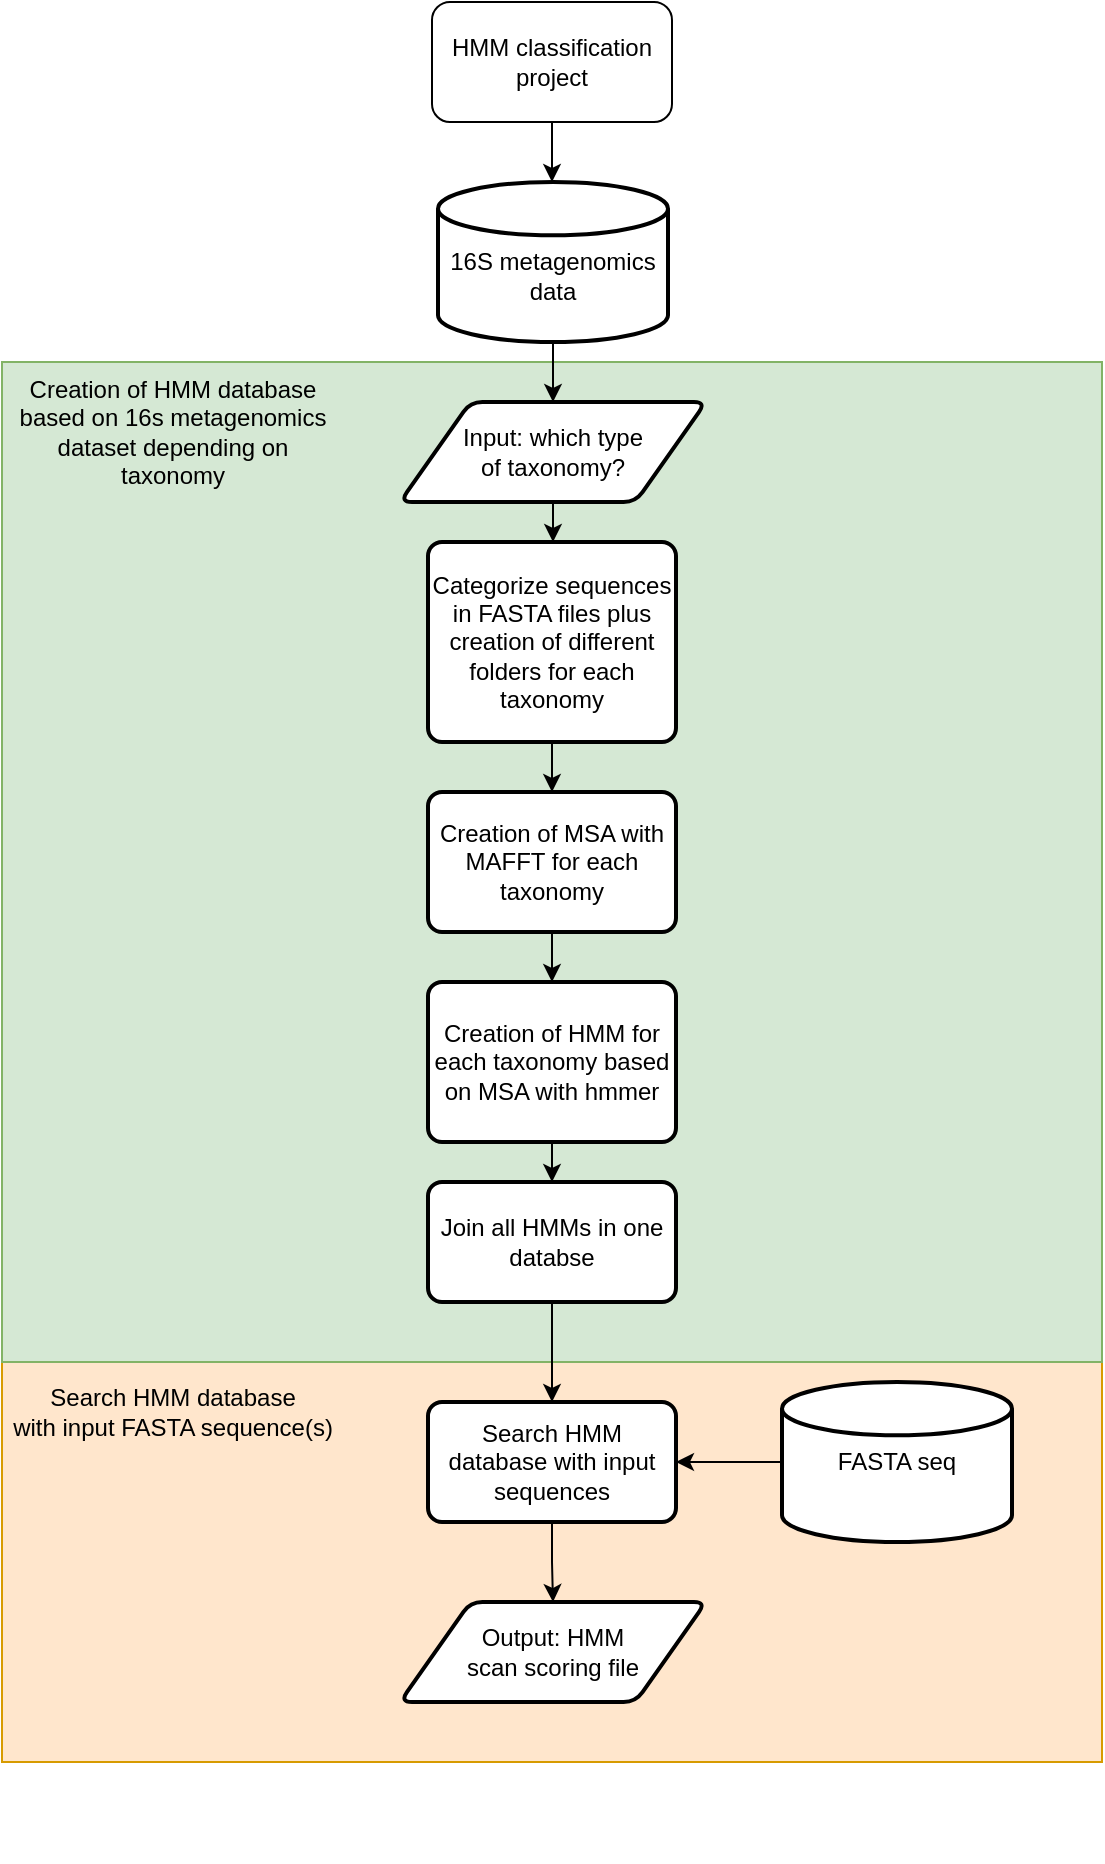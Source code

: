 <mxfile version="14.2.5" type="github">
  <diagram id="YrQtCIB9WY0VPeefakp5" name="Page-1">
    <mxGraphModel dx="794" dy="745" grid="1" gridSize="10" guides="1" tooltips="1" connect="1" arrows="1" fold="1" page="1" pageScale="1" pageWidth="850" pageHeight="1100" math="0" shadow="0">
      <root>
        <mxCell id="0" />
        <mxCell id="1" parent="0" />
        <mxCell id="qog2KytuiRXc1zQqH7vf-1" value="" style="group" vertex="1" connectable="0" parent="1">
          <mxGeometry x="150" y="200" width="550" height="750" as="geometry" />
        </mxCell>
        <mxCell id="qog2KytuiRXc1zQqH7vf-12" value="" style="rounded=0;whiteSpace=wrap;html=1;fillColor=#ffe6cc;strokeColor=#d79b00;" vertex="1" parent="qog2KytuiRXc1zQqH7vf-1">
          <mxGeometry y="500" width="550" height="200" as="geometry" />
        </mxCell>
        <mxCell id="odqDiH8ID8U5DAO7GO7i-6" value="" style="group;fillColor=#d5e8d4;strokeColor=#82b366;" parent="qog2KytuiRXc1zQqH7vf-1" vertex="1" connectable="0">
          <mxGeometry width="550" height="500" as="geometry" />
        </mxCell>
        <mxCell id="odqDiH8ID8U5DAO7GO7i-4" value="&lt;div&gt;Creation of HMM database &lt;br&gt;&lt;/div&gt;&lt;div&gt;based on 16s metagenomics &lt;br&gt;&lt;/div&gt;&lt;div&gt;dataset depending on &lt;br&gt;&lt;/div&gt;&lt;div&gt;taxonomy&lt;br&gt;&lt;/div&gt;" style="text;html=1;align=center;verticalAlign=middle;resizable=0;points=[];autosize=1;" parent="qog2KytuiRXc1zQqH7vf-1" vertex="1">
          <mxGeometry y="5.091" width="170" height="60" as="geometry" />
        </mxCell>
        <mxCell id="odqDiH8ID8U5DAO7GO7i-14" value="Categorize sequences in FASTA files plus creation of different folders for each taxonomy " style="rounded=1;whiteSpace=wrap;html=1;absoluteArcSize=1;arcSize=14;strokeWidth=2;" parent="qog2KytuiRXc1zQqH7vf-1" vertex="1">
          <mxGeometry x="213" y="90" width="124" height="100" as="geometry" />
        </mxCell>
        <mxCell id="odqDiH8ID8U5DAO7GO7i-17" value="Creation of MSA with MAFFT for each taxonomy" style="rounded=1;whiteSpace=wrap;html=1;absoluteArcSize=1;arcSize=14;strokeWidth=2;" parent="qog2KytuiRXc1zQqH7vf-1" vertex="1">
          <mxGeometry x="213" y="215" width="124" height="70" as="geometry" />
        </mxCell>
        <mxCell id="odqDiH8ID8U5DAO7GO7i-18" style="edgeStyle=orthogonalEdgeStyle;rounded=0;orthogonalLoop=1;jettySize=auto;html=1;" parent="qog2KytuiRXc1zQqH7vf-1" source="odqDiH8ID8U5DAO7GO7i-14" target="odqDiH8ID8U5DAO7GO7i-17" edge="1">
          <mxGeometry relative="1" as="geometry" />
        </mxCell>
        <mxCell id="odqDiH8ID8U5DAO7GO7i-19" value="Creation of HMM for each taxonomy based on MSA with hmmer" style="rounded=1;whiteSpace=wrap;html=1;absoluteArcSize=1;arcSize=14;strokeWidth=2;" parent="qog2KytuiRXc1zQqH7vf-1" vertex="1">
          <mxGeometry x="213" y="310" width="124" height="80" as="geometry" />
        </mxCell>
        <mxCell id="odqDiH8ID8U5DAO7GO7i-20" style="edgeStyle=orthogonalEdgeStyle;rounded=0;orthogonalLoop=1;jettySize=auto;html=1;exitX=0.5;exitY=1;exitDx=0;exitDy=0;entryX=0.5;entryY=0;entryDx=0;entryDy=0;" parent="qog2KytuiRXc1zQqH7vf-1" source="odqDiH8ID8U5DAO7GO7i-17" target="odqDiH8ID8U5DAO7GO7i-19" edge="1">
          <mxGeometry relative="1" as="geometry" />
        </mxCell>
        <mxCell id="qog2KytuiRXc1zQqH7vf-14" style="edgeStyle=orthogonalEdgeStyle;rounded=0;orthogonalLoop=1;jettySize=auto;html=1;exitX=0.5;exitY=1;exitDx=0;exitDy=0;" edge="1" parent="qog2KytuiRXc1zQqH7vf-1" source="odqDiH8ID8U5DAO7GO7i-21" target="qog2KytuiRXc1zQqH7vf-13">
          <mxGeometry relative="1" as="geometry" />
        </mxCell>
        <mxCell id="odqDiH8ID8U5DAO7GO7i-21" value="Join all HMMs in one databse" style="rounded=1;whiteSpace=wrap;html=1;absoluteArcSize=1;arcSize=14;strokeWidth=2;" parent="qog2KytuiRXc1zQqH7vf-1" vertex="1">
          <mxGeometry x="213" y="410" width="124" height="60" as="geometry" />
        </mxCell>
        <mxCell id="odqDiH8ID8U5DAO7GO7i-22" style="edgeStyle=orthogonalEdgeStyle;rounded=0;orthogonalLoop=1;jettySize=auto;html=1;exitX=0.5;exitY=1;exitDx=0;exitDy=0;" parent="qog2KytuiRXc1zQqH7vf-1" source="odqDiH8ID8U5DAO7GO7i-19" target="odqDiH8ID8U5DAO7GO7i-21" edge="1">
          <mxGeometry relative="1" as="geometry" />
        </mxCell>
        <mxCell id="qog2KytuiRXc1zQqH7vf-13" value="Search HMM database with input sequences" style="rounded=1;whiteSpace=wrap;html=1;absoluteArcSize=1;arcSize=14;strokeWidth=2;" vertex="1" parent="qog2KytuiRXc1zQqH7vf-1">
          <mxGeometry x="213" y="520" width="124" height="60" as="geometry" />
        </mxCell>
        <mxCell id="qog2KytuiRXc1zQqH7vf-16" style="edgeStyle=orthogonalEdgeStyle;rounded=0;orthogonalLoop=1;jettySize=auto;html=1;" edge="1" parent="qog2KytuiRXc1zQqH7vf-1" source="qog2KytuiRXc1zQqH7vf-15" target="qog2KytuiRXc1zQqH7vf-13">
          <mxGeometry relative="1" as="geometry" />
        </mxCell>
        <mxCell id="qog2KytuiRXc1zQqH7vf-15" value="FASTA seq" style="strokeWidth=2;html=1;shape=mxgraph.flowchart.database;whiteSpace=wrap;" vertex="1" parent="qog2KytuiRXc1zQqH7vf-1">
          <mxGeometry x="390" y="510" width="115" height="80" as="geometry" />
        </mxCell>
        <mxCell id="qog2KytuiRXc1zQqH7vf-19" value="&lt;div&gt;Search HMM database &lt;br&gt;&lt;/div&gt;&lt;div&gt;with input FASTA sequence(s)&lt;br&gt;&lt;/div&gt;" style="text;html=1;align=center;verticalAlign=middle;resizable=0;points=[];autosize=1;" vertex="1" parent="qog2KytuiRXc1zQqH7vf-1">
          <mxGeometry y="510" width="170" height="30" as="geometry" />
        </mxCell>
        <mxCell id="qog2KytuiRXc1zQqH7vf-17" value="&lt;div&gt;Output: HMM &lt;br&gt;&lt;/div&gt;&lt;div&gt;scan scoring file&lt;/div&gt;" style="shape=parallelogram;html=1;strokeWidth=2;perimeter=parallelogramPerimeter;whiteSpace=wrap;rounded=1;arcSize=12;size=0.23;" vertex="1" parent="qog2KytuiRXc1zQqH7vf-1">
          <mxGeometry x="199" y="620" width="153" height="50" as="geometry" />
        </mxCell>
        <mxCell id="qog2KytuiRXc1zQqH7vf-18" style="edgeStyle=orthogonalEdgeStyle;rounded=0;orthogonalLoop=1;jettySize=auto;html=1;" edge="1" parent="qog2KytuiRXc1zQqH7vf-1" source="qog2KytuiRXc1zQqH7vf-13" target="qog2KytuiRXc1zQqH7vf-17">
          <mxGeometry relative="1" as="geometry" />
        </mxCell>
        <mxCell id="odqDiH8ID8U5DAO7GO7i-7" style="edgeStyle=orthogonalEdgeStyle;rounded=0;orthogonalLoop=1;jettySize=auto;html=1;exitX=0.5;exitY=1;exitDx=0;exitDy=0;" parent="1" source="odqDiH8ID8U5DAO7GO7i-1" edge="1">
          <mxGeometry relative="1" as="geometry">
            <mxPoint x="425" y="110" as="targetPoint" />
          </mxGeometry>
        </mxCell>
        <mxCell id="odqDiH8ID8U5DAO7GO7i-1" value="HMM classification project" style="rounded=1;whiteSpace=wrap;html=1;" parent="1" vertex="1">
          <mxGeometry x="365" y="20" width="120" height="60" as="geometry" />
        </mxCell>
        <mxCell id="odqDiH8ID8U5DAO7GO7i-12" style="edgeStyle=orthogonalEdgeStyle;rounded=0;orthogonalLoop=1;jettySize=auto;html=1;exitX=0.5;exitY=1;exitDx=0;exitDy=0;exitPerimeter=0;" parent="1" source="odqDiH8ID8U5DAO7GO7i-10" target="odqDiH8ID8U5DAO7GO7i-11" edge="1">
          <mxGeometry relative="1" as="geometry" />
        </mxCell>
        <mxCell id="odqDiH8ID8U5DAO7GO7i-10" value="&lt;div&gt;&lt;br&gt;&lt;/div&gt;&lt;div&gt;16S metagenomics &lt;br&gt;&lt;/div&gt;&lt;div&gt;data&lt;/div&gt;" style="strokeWidth=2;html=1;shape=mxgraph.flowchart.database;whiteSpace=wrap;" parent="1" vertex="1">
          <mxGeometry x="368" y="110" width="115" height="80" as="geometry" />
        </mxCell>
        <mxCell id="odqDiH8ID8U5DAO7GO7i-16" style="edgeStyle=orthogonalEdgeStyle;rounded=0;orthogonalLoop=1;jettySize=auto;html=1;exitX=0.5;exitY=1;exitDx=0;exitDy=0;" parent="1" source="odqDiH8ID8U5DAO7GO7i-11" target="odqDiH8ID8U5DAO7GO7i-14" edge="1">
          <mxGeometry relative="1" as="geometry" />
        </mxCell>
        <mxCell id="odqDiH8ID8U5DAO7GO7i-11" value="&lt;div&gt;Input: which type &lt;br&gt;&lt;/div&gt;&lt;div&gt;of taxonomy?&lt;/div&gt;" style="shape=parallelogram;html=1;strokeWidth=2;perimeter=parallelogramPerimeter;whiteSpace=wrap;rounded=1;arcSize=12;size=0.23;" parent="1" vertex="1">
          <mxGeometry x="349" y="220" width="153" height="50" as="geometry" />
        </mxCell>
      </root>
    </mxGraphModel>
  </diagram>
</mxfile>
